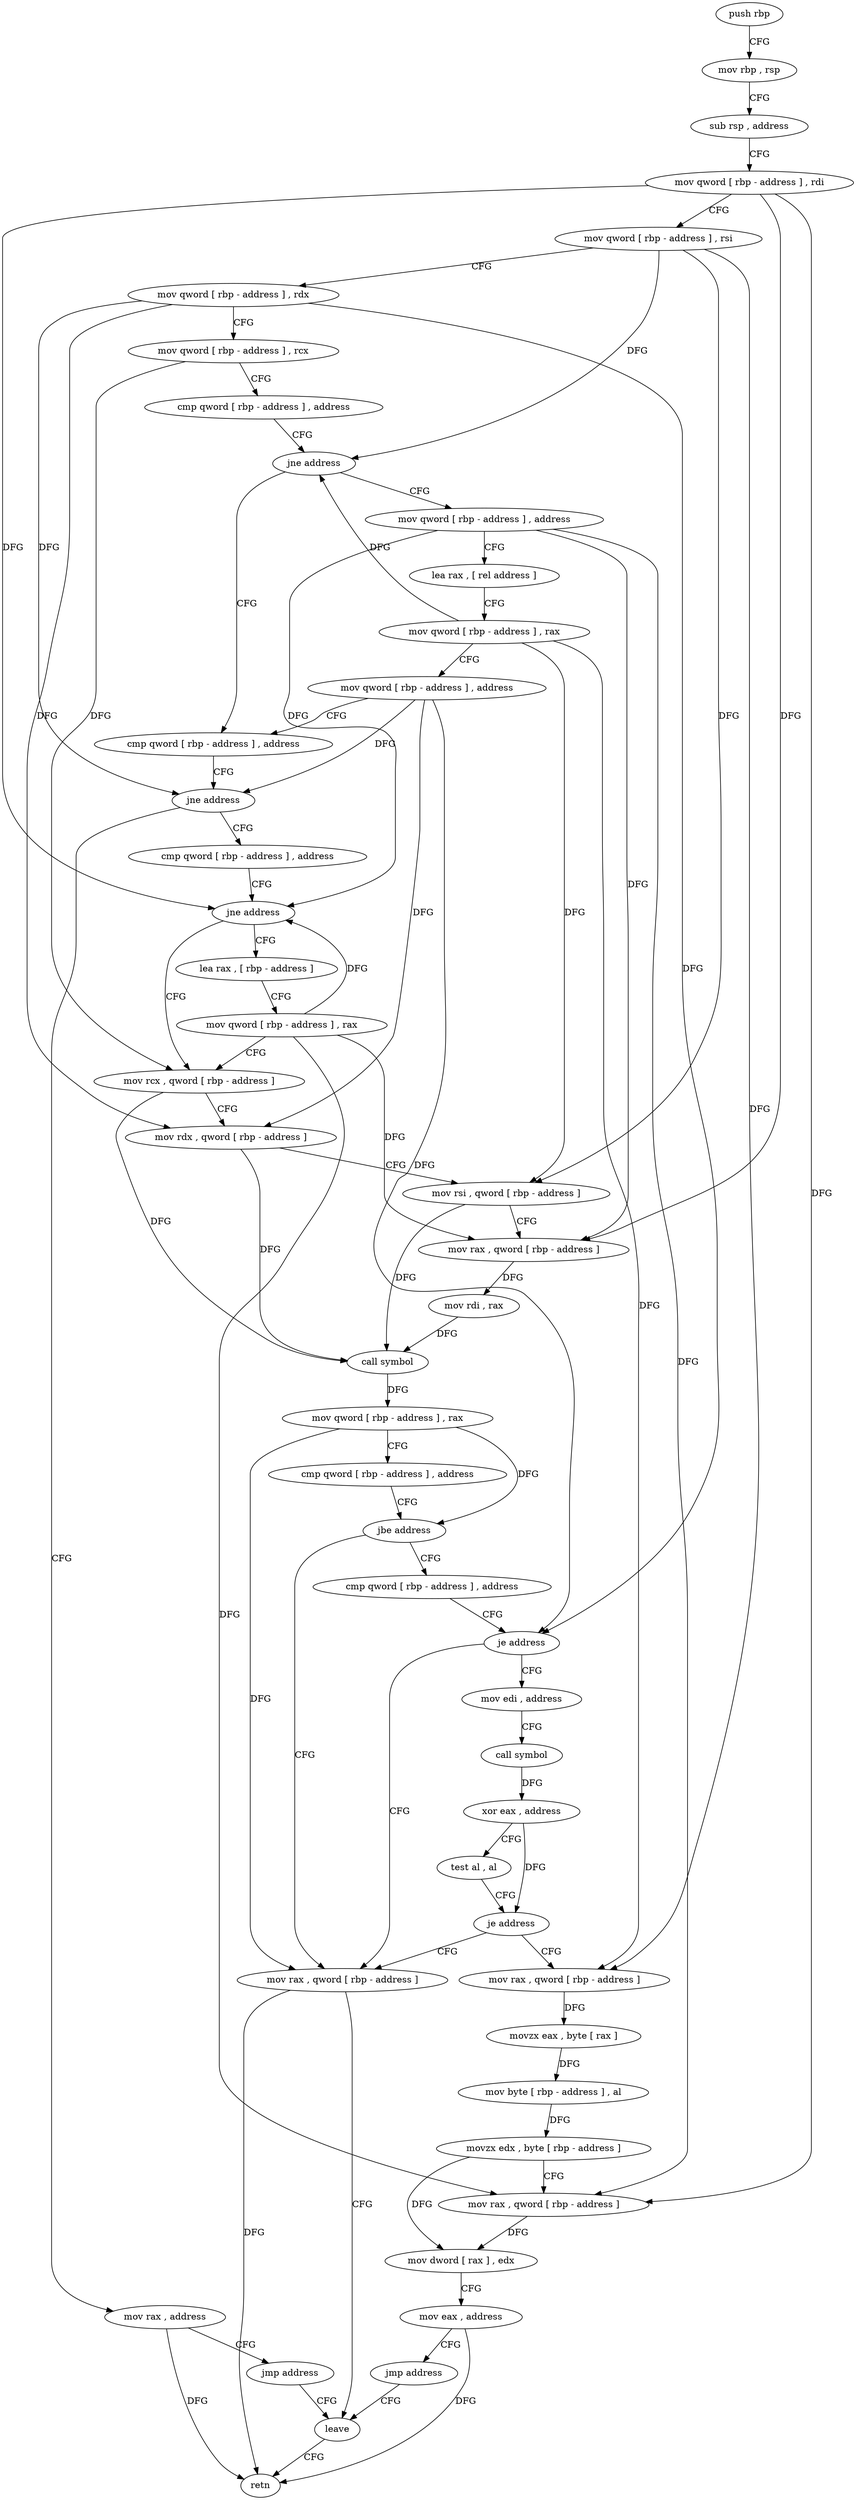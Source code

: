 digraph "func" {
"4347492" [label = "push rbp" ]
"4347493" [label = "mov rbp , rsp" ]
"4347496" [label = "sub rsp , address" ]
"4347500" [label = "mov qword [ rbp - address ] , rdi" ]
"4347504" [label = "mov qword [ rbp - address ] , rsi" ]
"4347508" [label = "mov qword [ rbp - address ] , rdx" ]
"4347512" [label = "mov qword [ rbp - address ] , rcx" ]
"4347516" [label = "cmp qword [ rbp - address ] , address" ]
"4347521" [label = "jne address" ]
"4347550" [label = "cmp qword [ rbp - address ] , address" ]
"4347523" [label = "mov qword [ rbp - address ] , address" ]
"4347555" [label = "jne address" ]
"4347566" [label = "cmp qword [ rbp - address ] , address" ]
"4347557" [label = "mov rax , address" ]
"4347531" [label = "lea rax , [ rel address ]" ]
"4347538" [label = "mov qword [ rbp - address ] , rax" ]
"4347542" [label = "mov qword [ rbp - address ] , address" ]
"4347571" [label = "jne address" ]
"4347581" [label = "mov rcx , qword [ rbp - address ]" ]
"4347573" [label = "lea rax , [ rbp - address ]" ]
"4347564" [label = "jmp address" ]
"4347671" [label = "leave" ]
"4347585" [label = "mov rdx , qword [ rbp - address ]" ]
"4347589" [label = "mov rsi , qword [ rbp - address ]" ]
"4347593" [label = "mov rax , qword [ rbp - address ]" ]
"4347597" [label = "mov rdi , rax" ]
"4347600" [label = "call symbol" ]
"4347605" [label = "mov qword [ rbp - address ] , rax" ]
"4347609" [label = "cmp qword [ rbp - address ] , address" ]
"4347614" [label = "jbe address" ]
"4347667" [label = "mov rax , qword [ rbp - address ]" ]
"4347616" [label = "cmp qword [ rbp - address ] , address" ]
"4347577" [label = "mov qword [ rbp - address ] , rax" ]
"4347672" [label = "retn" ]
"4347621" [label = "je address" ]
"4347623" [label = "mov edi , address" ]
"4347628" [label = "call symbol" ]
"4347633" [label = "xor eax , address" ]
"4347636" [label = "test al , al" ]
"4347638" [label = "je address" ]
"4347640" [label = "mov rax , qword [ rbp - address ]" ]
"4347644" [label = "movzx eax , byte [ rax ]" ]
"4347647" [label = "mov byte [ rbp - address ] , al" ]
"4347650" [label = "movzx edx , byte [ rbp - address ]" ]
"4347654" [label = "mov rax , qword [ rbp - address ]" ]
"4347658" [label = "mov dword [ rax ] , edx" ]
"4347660" [label = "mov eax , address" ]
"4347665" [label = "jmp address" ]
"4347492" -> "4347493" [ label = "CFG" ]
"4347493" -> "4347496" [ label = "CFG" ]
"4347496" -> "4347500" [ label = "CFG" ]
"4347500" -> "4347504" [ label = "CFG" ]
"4347500" -> "4347571" [ label = "DFG" ]
"4347500" -> "4347593" [ label = "DFG" ]
"4347500" -> "4347654" [ label = "DFG" ]
"4347504" -> "4347508" [ label = "CFG" ]
"4347504" -> "4347521" [ label = "DFG" ]
"4347504" -> "4347589" [ label = "DFG" ]
"4347504" -> "4347640" [ label = "DFG" ]
"4347508" -> "4347512" [ label = "CFG" ]
"4347508" -> "4347555" [ label = "DFG" ]
"4347508" -> "4347585" [ label = "DFG" ]
"4347508" -> "4347621" [ label = "DFG" ]
"4347512" -> "4347516" [ label = "CFG" ]
"4347512" -> "4347581" [ label = "DFG" ]
"4347516" -> "4347521" [ label = "CFG" ]
"4347521" -> "4347550" [ label = "CFG" ]
"4347521" -> "4347523" [ label = "CFG" ]
"4347550" -> "4347555" [ label = "CFG" ]
"4347523" -> "4347531" [ label = "CFG" ]
"4347523" -> "4347571" [ label = "DFG" ]
"4347523" -> "4347593" [ label = "DFG" ]
"4347523" -> "4347654" [ label = "DFG" ]
"4347555" -> "4347566" [ label = "CFG" ]
"4347555" -> "4347557" [ label = "CFG" ]
"4347566" -> "4347571" [ label = "CFG" ]
"4347557" -> "4347564" [ label = "CFG" ]
"4347557" -> "4347672" [ label = "DFG" ]
"4347531" -> "4347538" [ label = "CFG" ]
"4347538" -> "4347542" [ label = "CFG" ]
"4347538" -> "4347521" [ label = "DFG" ]
"4347538" -> "4347589" [ label = "DFG" ]
"4347538" -> "4347640" [ label = "DFG" ]
"4347542" -> "4347550" [ label = "CFG" ]
"4347542" -> "4347555" [ label = "DFG" ]
"4347542" -> "4347585" [ label = "DFG" ]
"4347542" -> "4347621" [ label = "DFG" ]
"4347571" -> "4347581" [ label = "CFG" ]
"4347571" -> "4347573" [ label = "CFG" ]
"4347581" -> "4347585" [ label = "CFG" ]
"4347581" -> "4347600" [ label = "DFG" ]
"4347573" -> "4347577" [ label = "CFG" ]
"4347564" -> "4347671" [ label = "CFG" ]
"4347671" -> "4347672" [ label = "CFG" ]
"4347585" -> "4347589" [ label = "CFG" ]
"4347585" -> "4347600" [ label = "DFG" ]
"4347589" -> "4347593" [ label = "CFG" ]
"4347589" -> "4347600" [ label = "DFG" ]
"4347593" -> "4347597" [ label = "DFG" ]
"4347597" -> "4347600" [ label = "DFG" ]
"4347600" -> "4347605" [ label = "DFG" ]
"4347605" -> "4347609" [ label = "CFG" ]
"4347605" -> "4347614" [ label = "DFG" ]
"4347605" -> "4347667" [ label = "DFG" ]
"4347609" -> "4347614" [ label = "CFG" ]
"4347614" -> "4347667" [ label = "CFG" ]
"4347614" -> "4347616" [ label = "CFG" ]
"4347667" -> "4347671" [ label = "CFG" ]
"4347667" -> "4347672" [ label = "DFG" ]
"4347616" -> "4347621" [ label = "CFG" ]
"4347577" -> "4347581" [ label = "CFG" ]
"4347577" -> "4347571" [ label = "DFG" ]
"4347577" -> "4347593" [ label = "DFG" ]
"4347577" -> "4347654" [ label = "DFG" ]
"4347621" -> "4347667" [ label = "CFG" ]
"4347621" -> "4347623" [ label = "CFG" ]
"4347623" -> "4347628" [ label = "CFG" ]
"4347628" -> "4347633" [ label = "DFG" ]
"4347633" -> "4347636" [ label = "CFG" ]
"4347633" -> "4347638" [ label = "DFG" ]
"4347636" -> "4347638" [ label = "CFG" ]
"4347638" -> "4347667" [ label = "CFG" ]
"4347638" -> "4347640" [ label = "CFG" ]
"4347640" -> "4347644" [ label = "DFG" ]
"4347644" -> "4347647" [ label = "DFG" ]
"4347647" -> "4347650" [ label = "DFG" ]
"4347650" -> "4347654" [ label = "CFG" ]
"4347650" -> "4347658" [ label = "DFG" ]
"4347654" -> "4347658" [ label = "DFG" ]
"4347658" -> "4347660" [ label = "CFG" ]
"4347660" -> "4347665" [ label = "CFG" ]
"4347660" -> "4347672" [ label = "DFG" ]
"4347665" -> "4347671" [ label = "CFG" ]
}
